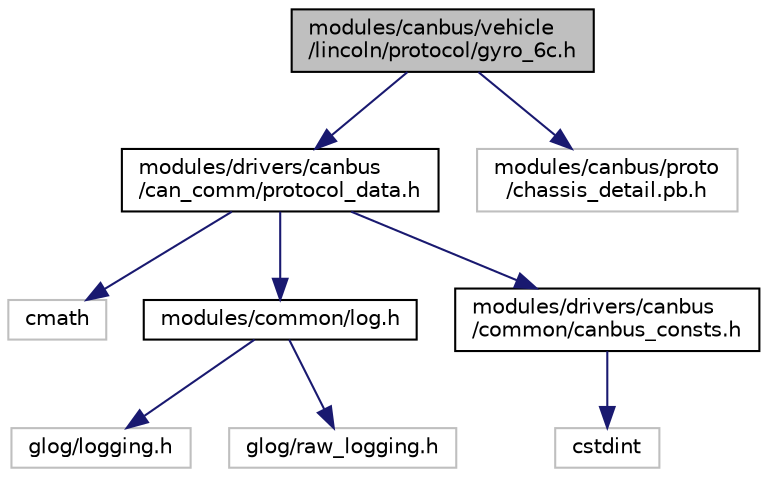 digraph "modules/canbus/vehicle/lincoln/protocol/gyro_6c.h"
{
  edge [fontname="Helvetica",fontsize="10",labelfontname="Helvetica",labelfontsize="10"];
  node [fontname="Helvetica",fontsize="10",shape=record];
  Node1 [label="modules/canbus/vehicle\l/lincoln/protocol/gyro_6c.h",height=0.2,width=0.4,color="black", fillcolor="grey75", style="filled" fontcolor="black"];
  Node1 -> Node2 [color="midnightblue",fontsize="10",style="solid",fontname="Helvetica"];
  Node2 [label="modules/drivers/canbus\l/can_comm/protocol_data.h",height=0.2,width=0.4,color="black", fillcolor="white", style="filled",URL="$protocol__data_8h.html",tooltip="The class of ProtocolData. "];
  Node2 -> Node3 [color="midnightblue",fontsize="10",style="solid",fontname="Helvetica"];
  Node3 [label="cmath",height=0.2,width=0.4,color="grey75", fillcolor="white", style="filled"];
  Node2 -> Node4 [color="midnightblue",fontsize="10",style="solid",fontname="Helvetica"];
  Node4 [label="modules/common/log.h",height=0.2,width=0.4,color="black", fillcolor="white", style="filled",URL="$log_8h.html"];
  Node4 -> Node5 [color="midnightblue",fontsize="10",style="solid",fontname="Helvetica"];
  Node5 [label="glog/logging.h",height=0.2,width=0.4,color="grey75", fillcolor="white", style="filled"];
  Node4 -> Node6 [color="midnightblue",fontsize="10",style="solid",fontname="Helvetica"];
  Node6 [label="glog/raw_logging.h",height=0.2,width=0.4,color="grey75", fillcolor="white", style="filled"];
  Node2 -> Node7 [color="midnightblue",fontsize="10",style="solid",fontname="Helvetica"];
  Node7 [label="modules/drivers/canbus\l/common/canbus_consts.h",height=0.2,width=0.4,color="black", fillcolor="white", style="filled",URL="$canbus__consts_8h.html"];
  Node7 -> Node8 [color="midnightblue",fontsize="10",style="solid",fontname="Helvetica"];
  Node8 [label="cstdint",height=0.2,width=0.4,color="grey75", fillcolor="white", style="filled"];
  Node1 -> Node9 [color="midnightblue",fontsize="10",style="solid",fontname="Helvetica"];
  Node9 [label="modules/canbus/proto\l/chassis_detail.pb.h",height=0.2,width=0.4,color="grey75", fillcolor="white", style="filled"];
}
